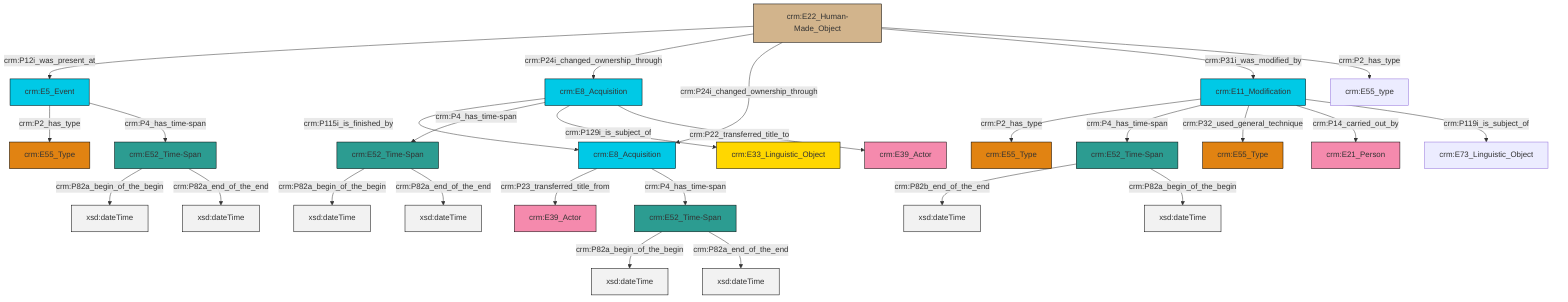 graph TD
classDef Literal fill:#f2f2f2,stroke:#000000;
classDef CRM_Entity fill:#FFFFFF,stroke:#000000;
classDef Temporal_Entity fill:#00C9E6, stroke:#000000;
classDef Type fill:#E18312, stroke:#000000;
classDef Time-Span fill:#2C9C91, stroke:#000000;
classDef Appellation fill:#FFEB7F, stroke:#000000;
classDef Place fill:#008836, stroke:#000000;
classDef Persistent_Item fill:#B266B2, stroke:#000000;
classDef Conceptual_Object fill:#FFD700, stroke:#000000;
classDef Physical_Thing fill:#D2B48C, stroke:#000000;
classDef Actor fill:#f58aad, stroke:#000000;
classDef PC_Classes fill:#4ce600, stroke:#000000;
classDef Multi fill:#cccccc,stroke:#000000;

0["crm:E22_Human-Made_Object"]:::Physical_Thing -->|crm:P12i_was_present_at| 1["crm:E5_Event"]:::Temporal_Entity
4["crm:E52_Time-Span"]:::Time-Span -->|crm:P82a_begin_of_the_begin| 5[xsd:dateTime]:::Literal
1["crm:E5_Event"]:::Temporal_Entity -->|crm:P2_has_type| 6["crm:E55_Type"]:::Type
2["crm:E52_Time-Span"]:::Time-Span -->|crm:P82b_end_of_the_end| 7[xsd:dateTime]:::Literal
11["crm:E8_Acquisition"]:::Temporal_Entity -->|crm:P115i_is_finished_by| 12["crm:E8_Acquisition"]:::Temporal_Entity
11["crm:E8_Acquisition"]:::Temporal_Entity -->|crm:P4_has_time-span| 9["crm:E52_Time-Span"]:::Time-Span
9["crm:E52_Time-Span"]:::Time-Span -->|crm:P82a_begin_of_the_begin| 17[xsd:dateTime]:::Literal
0["crm:E22_Human-Made_Object"]:::Physical_Thing -->|crm:P24i_changed_ownership_through| 11["crm:E8_Acquisition"]:::Temporal_Entity
4["crm:E52_Time-Span"]:::Time-Span -->|crm:P82a_end_of_the_end| 22[xsd:dateTime]:::Literal
12["crm:E8_Acquisition"]:::Temporal_Entity -->|crm:P23_transferred_title_from| 23["crm:E39_Actor"]:::Actor
20["crm:E11_Modification"]:::Temporal_Entity -->|crm:P2_has_type| 13["crm:E55_Type"]:::Type
0["crm:E22_Human-Made_Object"]:::Physical_Thing -->|crm:P24i_changed_ownership_through| 12["crm:E8_Acquisition"]:::Temporal_Entity
11["crm:E8_Acquisition"]:::Temporal_Entity -->|crm:P129i_is_subject_of| 27["crm:E33_Linguistic_Object"]:::Conceptual_Object
20["crm:E11_Modification"]:::Temporal_Entity -->|crm:P4_has_time-span| 2["crm:E52_Time-Span"]:::Time-Span
12["crm:E8_Acquisition"]:::Temporal_Entity -->|crm:P4_has_time-span| 4["crm:E52_Time-Span"]:::Time-Span
20["crm:E11_Modification"]:::Temporal_Entity -->|crm:P32_used_general_technique| 29["crm:E55_Type"]:::Type
9["crm:E52_Time-Span"]:::Time-Span -->|crm:P82a_end_of_the_end| 30[xsd:dateTime]:::Literal
25["crm:E52_Time-Span"]:::Time-Span -->|crm:P82a_begin_of_the_begin| 33[xsd:dateTime]:::Literal
2["crm:E52_Time-Span"]:::Time-Span -->|crm:P82a_begin_of_the_begin| 36[xsd:dateTime]:::Literal
0["crm:E22_Human-Made_Object"]:::Physical_Thing -->|crm:P31i_was_modified_by| 20["crm:E11_Modification"]:::Temporal_Entity
1["crm:E5_Event"]:::Temporal_Entity -->|crm:P4_has_time-span| 25["crm:E52_Time-Span"]:::Time-Span
20["crm:E11_Modification"]:::Temporal_Entity -->|crm:P14_carried_out_by| 15["crm:E21_Person"]:::Actor
25["crm:E52_Time-Span"]:::Time-Span -->|crm:P82a_end_of_the_end| 42[xsd:dateTime]:::Literal
0["crm:E22_Human-Made_Object"]:::Physical_Thing -->|crm:P2_has_type| 39["crm:E55_type"]:::Default
11["crm:E8_Acquisition"]:::Temporal_Entity -->|crm:P22_transferred_title_to| 34["crm:E39_Actor"]:::Actor
20["crm:E11_Modification"]:::Temporal_Entity -->|crm:P119i_is_subject_of| 18["crm:E73_Linguistic_Object"]:::Default